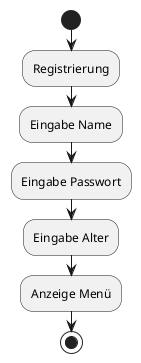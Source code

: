 @startuml
start
:Registrierung;
:Eingabe Name;
:Eingabe Passwort;
:Eingabe Alter;
:Anzeige Menü;
stop
@enduml